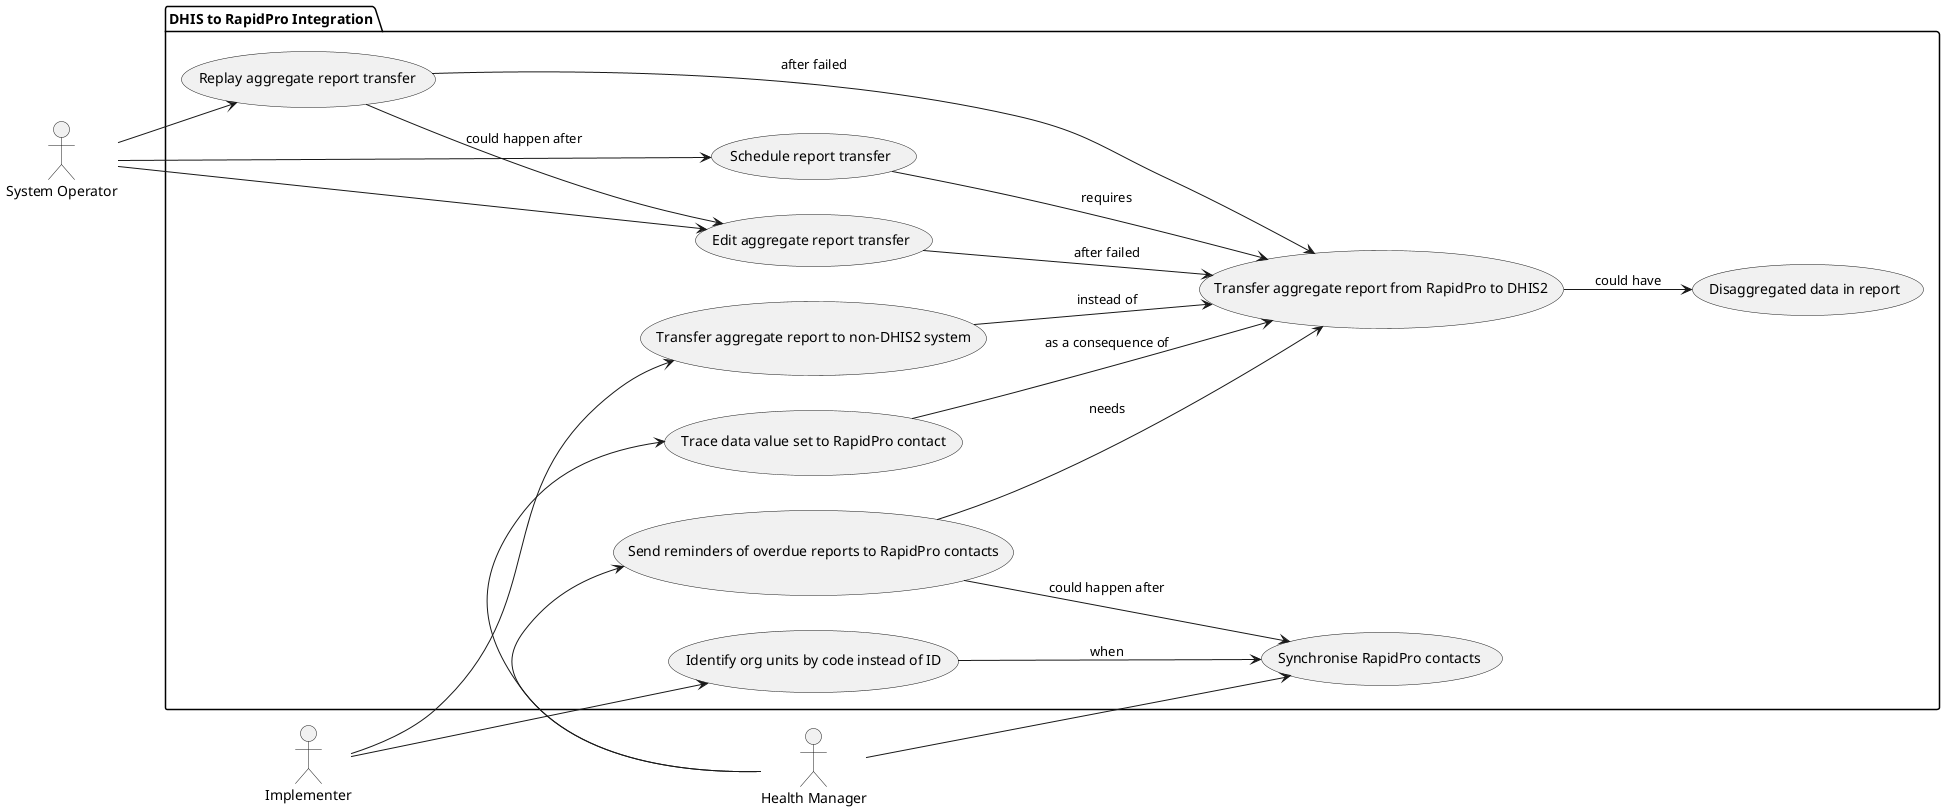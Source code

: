 @startuml
left to right direction

"Health Manager" as HealthManager
"System Operator" as Operator
"Implementer" as Implementer

package "DHIS to RapidPro Integration" {
    usecase SynchroniseContacts as "Synchronise RapidPro contacts"
    usecase SendReminders as "Send reminders of overdue reports to RapidPro contacts"
    usecase TransferAggrReport as "Transfer aggregate report from RapidPro to DHIS2"
    usecase DisaggregatedData as "Disaggregated data in report"
    usecase ReplayAggrReport as "Replay aggregate report transfer"
    usecase EditAggrReport as "Edit aggregate report transfer"
    usecase ScheduleReport as "Schedule report transfer"
    usecase IdentityOrgUnitsByCode as "Identify org units by code instead of ID"
    usecase TraceDataValueSet as "Trace data value set to RapidPro contact"
    usecase TransferAggrReportToNonDhis2 as "Transfer aggregate report to non-DHIS2 system"
}

HealthManager -le-> SynchroniseContacts
HealthManager --> SendReminders
SendReminders --> SynchroniseContacts: could happen after
TraceDataValueSet --> TransferAggrReport: as a consequence of
HealthManager -> TraceDataValueSet
SendReminders --> TransferAggrReport: needs
Operator --> ScheduleReport
Operator --> ReplayAggrReport
ReplayAggrReport --> TransferAggrReport: after failed
ReplayAggrReport --> EditAggrReport: could happen after
Operator --> EditAggrReport
EditAggrReport --> TransferAggrReport: after failed
ScheduleReport --> TransferAggrReport: requires
Implementer --> TransferAggrReportToNonDhis2
TransferAggrReportToNonDhis2 --> TransferAggrReport: instead of
Implementer --> IdentityOrgUnitsByCode
IdentityOrgUnitsByCode --> SynchroniseContacts: when
TransferAggrReport --> DisaggregatedData: could have
@enduml